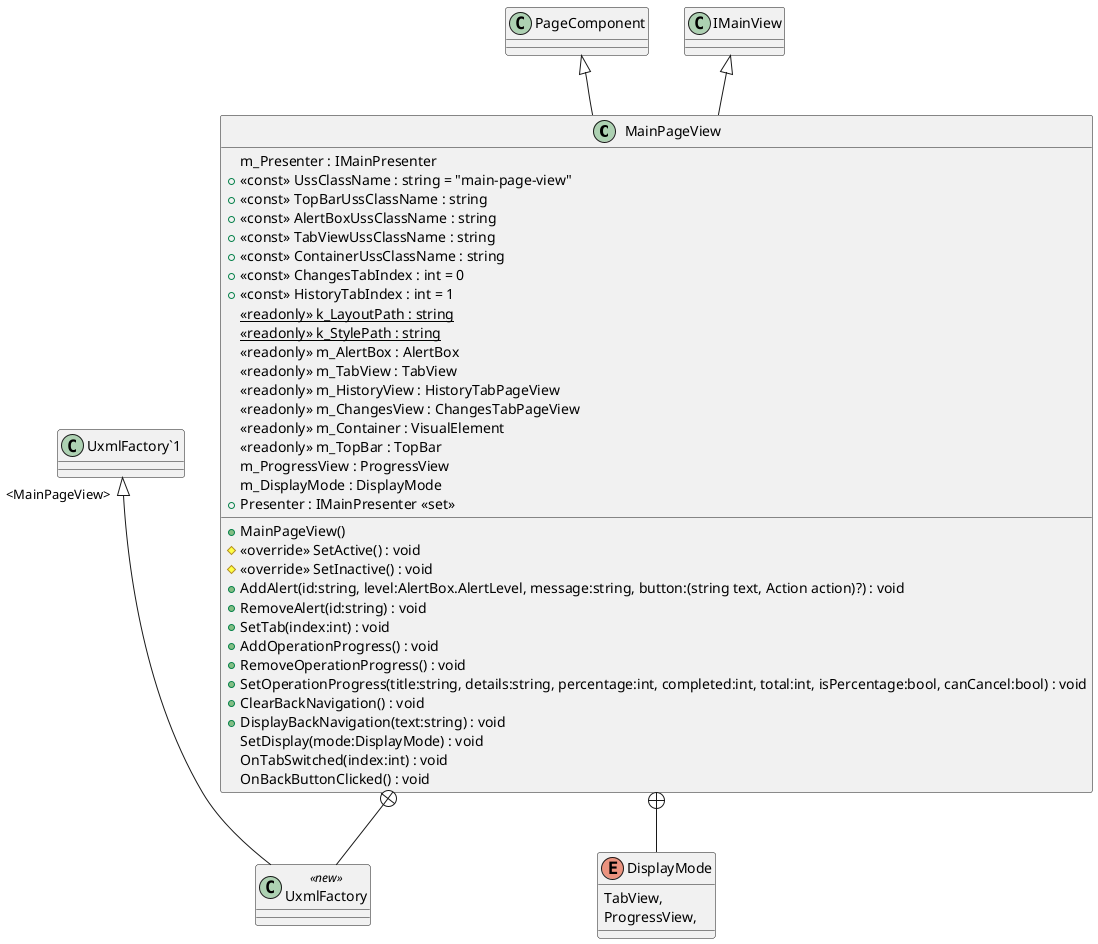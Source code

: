 @startuml
class MainPageView {
    m_Presenter : IMainPresenter
    + <<const>> UssClassName : string = "main-page-view"
    + <<const>> TopBarUssClassName : string
    + <<const>> AlertBoxUssClassName : string
    + <<const>> TabViewUssClassName : string
    + <<const>> ContainerUssClassName : string
    + <<const>> ChangesTabIndex : int = 0
    + <<const>> HistoryTabIndex : int = 1
    {static} <<readonly>> k_LayoutPath : string
    {static} <<readonly>> k_StylePath : string
    <<readonly>> m_AlertBox : AlertBox
    <<readonly>> m_TabView : TabView
    <<readonly>> m_HistoryView : HistoryTabPageView
    <<readonly>> m_ChangesView : ChangesTabPageView
    <<readonly>> m_Container : VisualElement
    <<readonly>> m_TopBar : TopBar
    m_ProgressView : ProgressView
    m_DisplayMode : DisplayMode
    + MainPageView()
    + Presenter : IMainPresenter <<set>>
    # <<override>> SetActive() : void
    # <<override>> SetInactive() : void
    + AddAlert(id:string, level:AlertBox.AlertLevel, message:string, button:(string text, Action action)?) : void
    + RemoveAlert(id:string) : void
    + SetTab(index:int) : void
    + AddOperationProgress() : void
    + RemoveOperationProgress() : void
    + SetOperationProgress(title:string, details:string, percentage:int, completed:int, total:int, isPercentage:bool, canCancel:bool) : void
    + ClearBackNavigation() : void
    + DisplayBackNavigation(text:string) : void
    SetDisplay(mode:DisplayMode) : void
    OnTabSwitched(index:int) : void
    OnBackButtonClicked() : void
}
class UxmlFactory <<new>> {
}
enum DisplayMode {
    TabView,
    ProgressView,
}
PageComponent <|-- MainPageView
IMainView <|-- MainPageView
MainPageView +-- UxmlFactory
"UxmlFactory`1" "<MainPageView>" <|-- UxmlFactory
MainPageView +-- DisplayMode
@enduml
